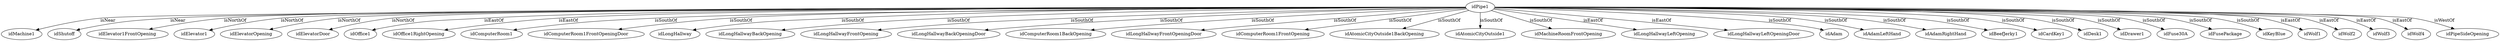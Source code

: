 strict digraph  {
idPipe1 [node_type=entity_node];
idMachine1 [node_type=entity_node];
idShutoff [node_type=entity_node];
idElevator1FrontOpening [node_type=entity_node];
idElevator1 [node_type=entity_node];
idElevatorOpening [node_type=entity_node];
idElevatorDoor [node_type=entity_node];
idOffice1 [node_type=entity_node];
idOffice1RightOpening [node_type=entity_node];
idComputerRoom1 [node_type=entity_node];
idComputerRoom1FrontOpeningDoor [node_type=entity_node];
idLongHallway [node_type=entity_node];
idLongHallwayBackOpening [node_type=entity_node];
idLongHallwayFrontOpening [node_type=entity_node];
idLongHallwayBackOpeningDoor [node_type=entity_node];
idComputerRoom1BackOpening [node_type=entity_node];
idLongHallwayFrontOpeningDoor [node_type=entity_node];
idComputerRoom1FrontOpening [node_type=entity_node];
idAtomicCityOutside1BackOpening [node_type=entity_node];
idAtomicCityOutside1 [node_type=entity_node];
idMachineRoomFrontOpening [node_type=entity_node];
idLongHallwayLeftOpening [node_type=entity_node];
idLongHallwayLeftOpeningDoor [node_type=entity_node];
idAdam [node_type=entity_node];
idAdamLeftHand [node_type=entity_node];
idAdamRightHand [node_type=entity_node];
idBeefJerky1 [node_type=entity_node];
idCardKey1 [node_type=entity_node];
idDesk1 [node_type=entity_node];
idDrawer1 [node_type=entity_node];
idFuse30A [node_type=entity_node];
idFusePackage [node_type=entity_node];
idKeyBlue [node_type=entity_node];
idWolf1 [node_type=entity_node];
idWolf2 [node_type=entity_node];
idWolf3 [node_type=entity_node];
idWolf4 [node_type=entity_node];
idPipeSideOpening [node_type=entity_node];
idPipe1 -> idMachine1  [edge_type=relationship, label=isNear];
idPipe1 -> idShutoff  [edge_type=relationship, label=isNear];
idPipe1 -> idElevator1FrontOpening  [edge_type=relationship, label=isNorthOf];
idPipe1 -> idElevator1  [edge_type=relationship, label=isNorthOf];
idPipe1 -> idElevatorOpening  [edge_type=relationship, label=isNorthOf];
idPipe1 -> idElevatorDoor  [edge_type=relationship, label=isNorthOf];
idPipe1 -> idOffice1  [edge_type=relationship, label=isEastOf];
idPipe1 -> idOffice1RightOpening  [edge_type=relationship, label=isEastOf];
idPipe1 -> idComputerRoom1  [edge_type=relationship, label=isSouthOf];
idPipe1 -> idComputerRoom1FrontOpeningDoor  [edge_type=relationship, label=isSouthOf];
idPipe1 -> idLongHallway  [edge_type=relationship, label=isSouthOf];
idPipe1 -> idLongHallwayBackOpening  [edge_type=relationship, label=isSouthOf];
idPipe1 -> idLongHallwayFrontOpening  [edge_type=relationship, label=isSouthOf];
idPipe1 -> idLongHallwayBackOpeningDoor  [edge_type=relationship, label=isSouthOf];
idPipe1 -> idComputerRoom1BackOpening  [edge_type=relationship, label=isSouthOf];
idPipe1 -> idLongHallwayFrontOpeningDoor  [edge_type=relationship, label=isSouthOf];
idPipe1 -> idComputerRoom1FrontOpening  [edge_type=relationship, label=isSouthOf];
idPipe1 -> idAtomicCityOutside1BackOpening  [edge_type=relationship, label=isSouthOf];
idPipe1 -> idAtomicCityOutside1  [edge_type=relationship, label=isSouthOf];
idPipe1 -> idMachineRoomFrontOpening  [edge_type=relationship, label=isSouthOf];
idPipe1 -> idLongHallwayLeftOpening  [edge_type=relationship, label=isEastOf];
idPipe1 -> idLongHallwayLeftOpeningDoor  [edge_type=relationship, label=isEastOf];
idPipe1 -> idAdam  [edge_type=relationship, label=isSouthOf];
idPipe1 -> idAdamLeftHand  [edge_type=relationship, label=isSouthOf];
idPipe1 -> idAdamRightHand  [edge_type=relationship, label=isSouthOf];
idPipe1 -> idBeefJerky1  [edge_type=relationship, label=isSouthOf];
idPipe1 -> idCardKey1  [edge_type=relationship, label=isSouthOf];
idPipe1 -> idDesk1  [edge_type=relationship, label=isSouthOf];
idPipe1 -> idDrawer1  [edge_type=relationship, label=isSouthOf];
idPipe1 -> idFuse30A  [edge_type=relationship, label=isSouthOf];
idPipe1 -> idFusePackage  [edge_type=relationship, label=isSouthOf];
idPipe1 -> idKeyBlue  [edge_type=relationship, label=isSouthOf];
idPipe1 -> idWolf1  [edge_type=relationship, label=isEastOf];
idPipe1 -> idWolf2  [edge_type=relationship, label=isEastOf];
idPipe1 -> idWolf3  [edge_type=relationship, label=isEastOf];
idPipe1 -> idWolf4  [edge_type=relationship, label=isEastOf];
idPipe1 -> idPipeSideOpening  [edge_type=relationship, label=isWestOf];
}
